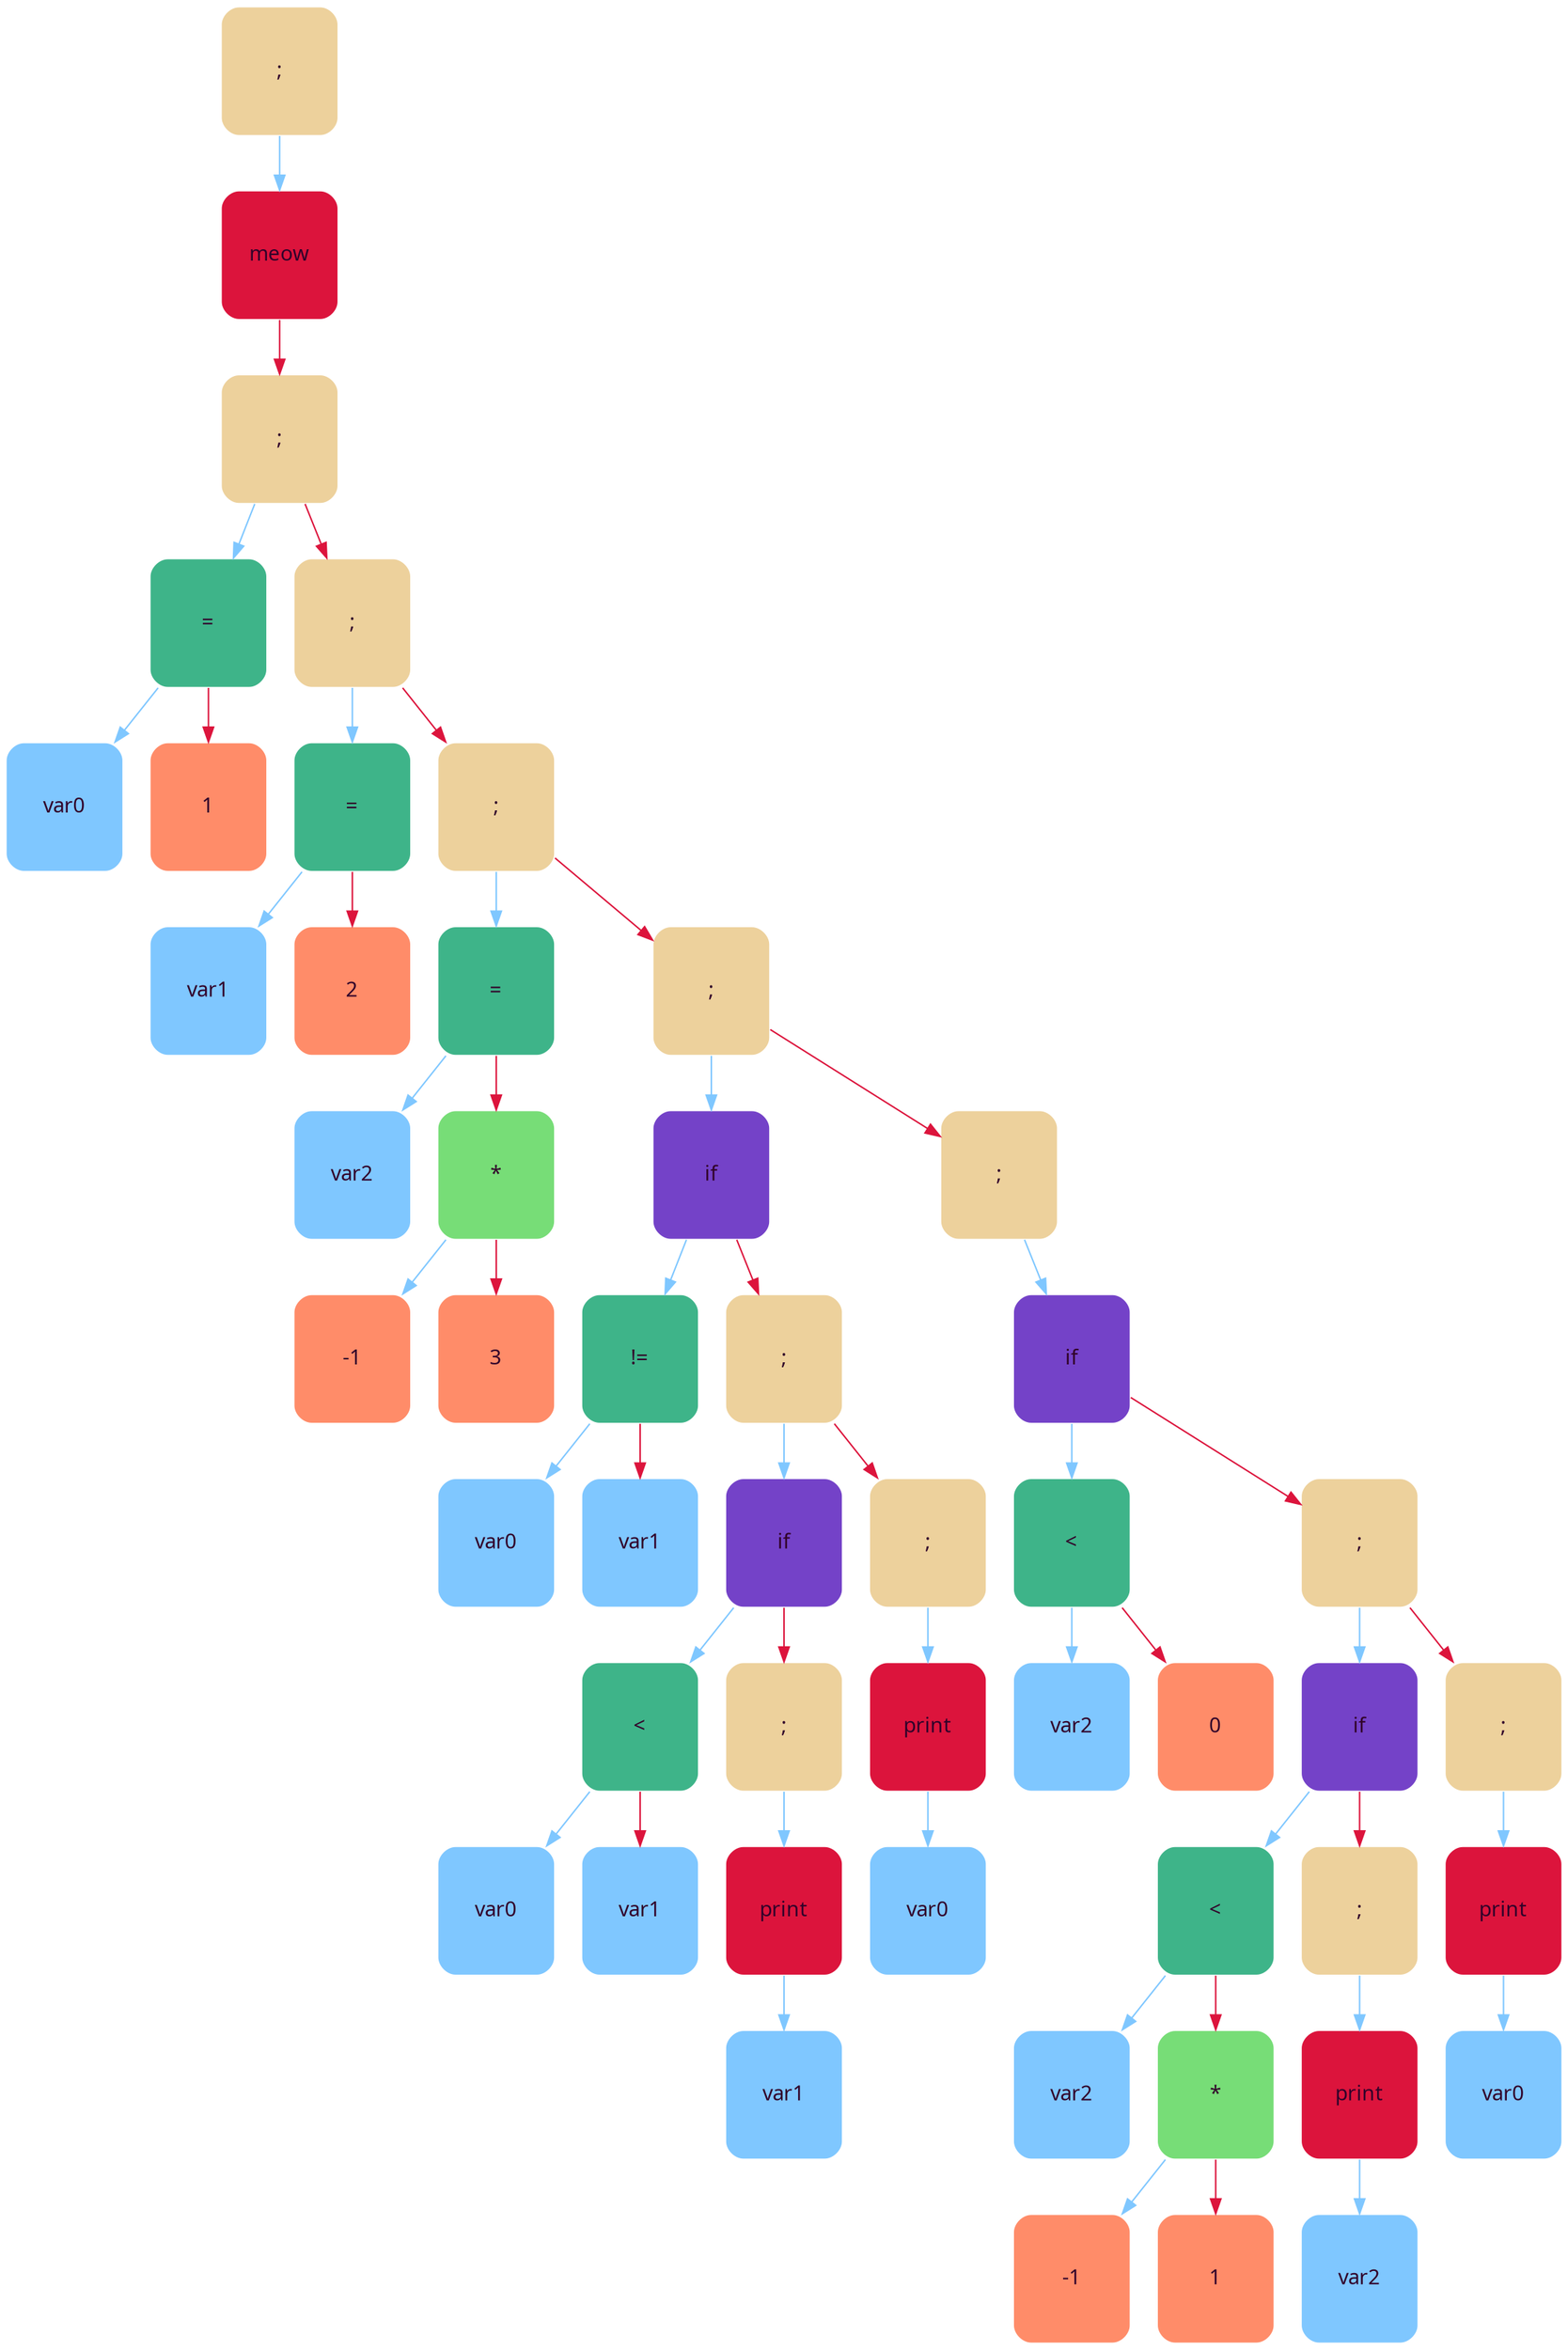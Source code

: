 digraph   
{
rankdir = ""
splines = "true"

node0x557fd217ace8 [shape = "Mrecord", width = 1.1, height = 1.21, fillcolor = "#EDD19C", style = "filled", fontcolor = "#31032A", fontname = "Calibri", color = "white", label = "{;}"]
node0x557fd217ace8 -> node0x557fd217ad58 [color = "#7FC7FF", style = "", constraint = true, fillcolor = "#7FC7FF",   fontcolor = "", fontname = "Calibri", label = ""];
node0x557fd217ad58 [shape = "Mrecord", width = 1.1, height = 1.21, fillcolor = "#DC143C", style = "filled", fontcolor = "#31032A", fontname = "Calibri", color = "white", label = "{meow}"]
node0x557fd217ad58 -> node0x557fd217adc8 [color = "#DC143C", style = "", constraint = true, fillcolor = "#DC143C",   fontcolor = "", fontname = "Calibri", label = ""];
node0x557fd217adc8 [shape = "Mrecord", width = 1.1, height = 1.21, fillcolor = "#EDD19C", style = "filled", fontcolor = "#31032A", fontname = "Calibri", color = "white", label = "{;}"]
node0x557fd217adc8 -> node0x557fd217ae38 [color = "#7FC7FF", style = "", constraint = true, fillcolor = "#7FC7FF",   fontcolor = "", fontname = "Calibri", label = ""];
node0x557fd217ae38 [shape = "Mrecord", width = 1.1, height = 1.21, fillcolor = "#3EB489", style = "filled", fontcolor = "#31032A", fontname = "Calibri", color = "white", label = "{=}"]
node0x557fd217ae38 -> node0x557fd217aea8 [color = "#7FC7FF", style = "", constraint = true, fillcolor = "#7FC7FF",   fontcolor = "", fontname = "Calibri", label = ""];
node0x557fd217aea8 [shape = "Mrecord", width = 1.1, height = 1.21, fillcolor = "#7FC7FF", style = "filled", fontcolor = "#31032A", fontname = "Calibri", color = "white", label = "{var0}"]
node0x557fd217ae38 -> node0x557fd217af18 [color = "#DC143C", style = "", constraint = true, fillcolor = "#DC143C",   fontcolor = "", fontname = "Calibri", label = ""];
node0x557fd217af18 [shape = "Mrecord", width = 1.1, height = 1.21, fillcolor = "#FF8C69", style = "filled", fontcolor = "#31032A", fontname = "Calibri", color = "white", label = "{1}"]
node0x557fd217adc8 -> node0x557fd217af88 [color = "#DC143C", style = "", constraint = true, fillcolor = "#DC143C",   fontcolor = "", fontname = "Calibri", label = ""];
node0x557fd217af88 [shape = "Mrecord", width = 1.1, height = 1.21, fillcolor = "#EDD19C", style = "filled", fontcolor = "#31032A", fontname = "Calibri", color = "white", label = "{;}"]
node0x557fd217af88 -> node0x557fd217aff8 [color = "#7FC7FF", style = "", constraint = true, fillcolor = "#7FC7FF",   fontcolor = "", fontname = "Calibri", label = ""];
node0x557fd217aff8 [shape = "Mrecord", width = 1.1, height = 1.21, fillcolor = "#3EB489", style = "filled", fontcolor = "#31032A", fontname = "Calibri", color = "white", label = "{=}"]
node0x557fd217aff8 -> node0x557fd217b068 [color = "#7FC7FF", style = "", constraint = true, fillcolor = "#7FC7FF",   fontcolor = "", fontname = "Calibri", label = ""];
node0x557fd217b068 [shape = "Mrecord", width = 1.1, height = 1.21, fillcolor = "#7FC7FF", style = "filled", fontcolor = "#31032A", fontname = "Calibri", color = "white", label = "{var1}"]
node0x557fd217aff8 -> node0x557fd217b0d8 [color = "#DC143C", style = "", constraint = true, fillcolor = "#DC143C",   fontcolor = "", fontname = "Calibri", label = ""];
node0x557fd217b0d8 [shape = "Mrecord", width = 1.1, height = 1.21, fillcolor = "#FF8C69", style = "filled", fontcolor = "#31032A", fontname = "Calibri", color = "white", label = "{2}"]
node0x557fd217af88 -> node0x557fd217b148 [color = "#DC143C", style = "", constraint = true, fillcolor = "#DC143C",   fontcolor = "", fontname = "Calibri", label = ""];
node0x557fd217b148 [shape = "Mrecord", width = 1.1, height = 1.21, fillcolor = "#EDD19C", style = "filled", fontcolor = "#31032A", fontname = "Calibri", color = "white", label = "{;}"]
node0x557fd217b148 -> node0x557fd217b1b8 [color = "#7FC7FF", style = "", constraint = true, fillcolor = "#7FC7FF",   fontcolor = "", fontname = "Calibri", label = ""];
node0x557fd217b1b8 [shape = "Mrecord", width = 1.1, height = 1.21, fillcolor = "#3EB489", style = "filled", fontcolor = "#31032A", fontname = "Calibri", color = "white", label = "{=}"]
node0x557fd217b1b8 -> node0x557fd217b228 [color = "#7FC7FF", style = "", constraint = true, fillcolor = "#7FC7FF",   fontcolor = "", fontname = "Calibri", label = ""];
node0x557fd217b228 [shape = "Mrecord", width = 1.1, height = 1.21, fillcolor = "#7FC7FF", style = "filled", fontcolor = "#31032A", fontname = "Calibri", color = "white", label = "{var2}"]
node0x557fd217b1b8 -> node0x557fd217b298 [color = "#DC143C", style = "", constraint = true, fillcolor = "#DC143C",   fontcolor = "", fontname = "Calibri", label = ""];
node0x557fd217b298 [shape = "Mrecord", width = 1.1, height = 1.21, fillcolor = "#77DD77", style = "filled", fontcolor = "#31032A", fontname = "Calibri", color = "white", label = "{*}"]
node0x557fd217b298 -> node0x557fd217b308 [color = "#7FC7FF", style = "", constraint = true, fillcolor = "#7FC7FF",   fontcolor = "", fontname = "Calibri", label = ""];
node0x557fd217b308 [shape = "Mrecord", width = 1.1, height = 1.21, fillcolor = "#FF8C69", style = "filled", fontcolor = "#31032A", fontname = "Calibri", color = "white", label = "{-1}"]
node0x557fd217b298 -> node0x557fd217b378 [color = "#DC143C", style = "", constraint = true, fillcolor = "#DC143C",   fontcolor = "", fontname = "Calibri", label = ""];
node0x557fd217b378 [shape = "Mrecord", width = 1.1, height = 1.21, fillcolor = "#FF8C69", style = "filled", fontcolor = "#31032A", fontname = "Calibri", color = "white", label = "{3}"]
node0x557fd217b148 -> node0x557fd217b3e8 [color = "#DC143C", style = "", constraint = true, fillcolor = "#DC143C",   fontcolor = "", fontname = "Calibri", label = ""];
node0x557fd217b3e8 [shape = "Mrecord", width = 1.1, height = 1.21, fillcolor = "#EDD19C", style = "filled", fontcolor = "#31032A", fontname = "Calibri", color = "white", label = "{;}"]
node0x557fd217b3e8 -> node0x557fd217b458 [color = "#7FC7FF", style = "", constraint = true, fillcolor = "#7FC7FF",   fontcolor = "", fontname = "Calibri", label = ""];
node0x557fd217b458 [shape = "Mrecord", width = 1.1, height = 1.21, fillcolor = "#7442C8", style = "filled", fontcolor = "#31032A", fontname = "Calibri", color = "white", label = "{if}"]
node0x557fd217b458 -> node0x557fd217b4c8 [color = "#7FC7FF", style = "", constraint = true, fillcolor = "#7FC7FF",   fontcolor = "", fontname = "Calibri", label = ""];
node0x557fd217b4c8 [shape = "Mrecord", width = 1.1, height = 1.21, fillcolor = "#3EB489", style = "filled", fontcolor = "#31032A", fontname = "Calibri", color = "white", label = "{!=}"]
node0x557fd217b4c8 -> node0x557fd217b538 [color = "#7FC7FF", style = "", constraint = true, fillcolor = "#7FC7FF",   fontcolor = "", fontname = "Calibri", label = ""];
node0x557fd217b538 [shape = "Mrecord", width = 1.1, height = 1.21, fillcolor = "#7FC7FF", style = "filled", fontcolor = "#31032A", fontname = "Calibri", color = "white", label = "{var0}"]
node0x557fd217b4c8 -> node0x557fd217b5a8 [color = "#DC143C", style = "", constraint = true, fillcolor = "#DC143C",   fontcolor = "", fontname = "Calibri", label = ""];
node0x557fd217b5a8 [shape = "Mrecord", width = 1.1, height = 1.21, fillcolor = "#7FC7FF", style = "filled", fontcolor = "#31032A", fontname = "Calibri", color = "white", label = "{var1}"]
node0x557fd217b458 -> node0x557fd217b618 [color = "#DC143C", style = "", constraint = true, fillcolor = "#DC143C",   fontcolor = "", fontname = "Calibri", label = ""];
node0x557fd217b618 [shape = "Mrecord", width = 1.1, height = 1.21, fillcolor = "#EDD19C", style = "filled", fontcolor = "#31032A", fontname = "Calibri", color = "white", label = "{;}"]
node0x557fd217b618 -> node0x557fd217b688 [color = "#7FC7FF", style = "", constraint = true, fillcolor = "#7FC7FF",   fontcolor = "", fontname = "Calibri", label = ""];
node0x557fd217b688 [shape = "Mrecord", width = 1.1, height = 1.21, fillcolor = "#7442C8", style = "filled", fontcolor = "#31032A", fontname = "Calibri", color = "white", label = "{if}"]
node0x557fd217b688 -> node0x557fd217b6f8 [color = "#7FC7FF", style = "", constraint = true, fillcolor = "#7FC7FF",   fontcolor = "", fontname = "Calibri", label = ""];
node0x557fd217b6f8 [shape = "Mrecord", width = 1.1, height = 1.21, fillcolor = "#3EB489", style = "filled", fontcolor = "#31032A", fontname = "Calibri", color = "white", label = "{\<}"]
node0x557fd217b6f8 -> node0x557fd217b768 [color = "#7FC7FF", style = "", constraint = true, fillcolor = "#7FC7FF",   fontcolor = "", fontname = "Calibri", label = ""];
node0x557fd217b768 [shape = "Mrecord", width = 1.1, height = 1.21, fillcolor = "#7FC7FF", style = "filled", fontcolor = "#31032A", fontname = "Calibri", color = "white", label = "{var0}"]
node0x557fd217b6f8 -> node0x557fd217b7d8 [color = "#DC143C", style = "", constraint = true, fillcolor = "#DC143C",   fontcolor = "", fontname = "Calibri", label = ""];
node0x557fd217b7d8 [shape = "Mrecord", width = 1.1, height = 1.21, fillcolor = "#7FC7FF", style = "filled", fontcolor = "#31032A", fontname = "Calibri", color = "white", label = "{var1}"]
node0x557fd217b688 -> node0x557fd217b848 [color = "#DC143C", style = "", constraint = true, fillcolor = "#DC143C",   fontcolor = "", fontname = "Calibri", label = ""];
node0x557fd217b848 [shape = "Mrecord", width = 1.1, height = 1.21, fillcolor = "#EDD19C", style = "filled", fontcolor = "#31032A", fontname = "Calibri", color = "white", label = "{;}"]
node0x557fd217b848 -> node0x557fd217b8b8 [color = "#7FC7FF", style = "", constraint = true, fillcolor = "#7FC7FF",   fontcolor = "", fontname = "Calibri", label = ""];
node0x557fd217b8b8 [shape = "Mrecord", width = 1.1, height = 1.21, fillcolor = "#DC143C", style = "filled", fontcolor = "#31032A", fontname = "Calibri", color = "white", label = "{print}"]
node0x557fd217b8b8 -> node0x557fd217b928 [color = "#7FC7FF", style = "", constraint = true, fillcolor = "#7FC7FF",   fontcolor = "", fontname = "Calibri", label = ""];
node0x557fd217b928 [shape = "Mrecord", width = 1.1, height = 1.21, fillcolor = "#7FC7FF", style = "filled", fontcolor = "#31032A", fontname = "Calibri", color = "white", label = "{var1}"]
node0x557fd217b618 -> node0x557fd217b998 [color = "#DC143C", style = "", constraint = true, fillcolor = "#DC143C",   fontcolor = "", fontname = "Calibri", label = ""];
node0x557fd217b998 [shape = "Mrecord", width = 1.1, height = 1.21, fillcolor = "#EDD19C", style = "filled", fontcolor = "#31032A", fontname = "Calibri", color = "white", label = "{;}"]
node0x557fd217b998 -> node0x557fd217ba08 [color = "#7FC7FF", style = "", constraint = true, fillcolor = "#7FC7FF",   fontcolor = "", fontname = "Calibri", label = ""];
node0x557fd217ba08 [shape = "Mrecord", width = 1.1, height = 1.21, fillcolor = "#DC143C", style = "filled", fontcolor = "#31032A", fontname = "Calibri", color = "white", label = "{print}"]
node0x557fd217ba08 -> node0x557fd217ba78 [color = "#7FC7FF", style = "", constraint = true, fillcolor = "#7FC7FF",   fontcolor = "", fontname = "Calibri", label = ""];
node0x557fd217ba78 [shape = "Mrecord", width = 1.1, height = 1.21, fillcolor = "#7FC7FF", style = "filled", fontcolor = "#31032A", fontname = "Calibri", color = "white", label = "{var0}"]
node0x557fd217b3e8 -> node0x557fd217bae8 [color = "#DC143C", style = "", constraint = true, fillcolor = "#DC143C",   fontcolor = "", fontname = "Calibri", label = ""];
node0x557fd217bae8 [shape = "Mrecord", width = 1.1, height = 1.21, fillcolor = "#EDD19C", style = "filled", fontcolor = "#31032A", fontname = "Calibri", color = "white", label = "{;}"]
node0x557fd217bae8 -> node0x557fd217bb58 [color = "#7FC7FF", style = "", constraint = true, fillcolor = "#7FC7FF",   fontcolor = "", fontname = "Calibri", label = ""];
node0x557fd217bb58 [shape = "Mrecord", width = 1.1, height = 1.21, fillcolor = "#7442C8", style = "filled", fontcolor = "#31032A", fontname = "Calibri", color = "white", label = "{if}"]
node0x557fd217bb58 -> node0x557fd217bbc8 [color = "#7FC7FF", style = "", constraint = true, fillcolor = "#7FC7FF",   fontcolor = "", fontname = "Calibri", label = ""];
node0x557fd217bbc8 [shape = "Mrecord", width = 1.1, height = 1.21, fillcolor = "#3EB489", style = "filled", fontcolor = "#31032A", fontname = "Calibri", color = "white", label = "{\<}"]
node0x557fd217bbc8 -> node0x557fd217bc38 [color = "#7FC7FF", style = "", constraint = true, fillcolor = "#7FC7FF",   fontcolor = "", fontname = "Calibri", label = ""];
node0x557fd217bc38 [shape = "Mrecord", width = 1.1, height = 1.21, fillcolor = "#7FC7FF", style = "filled", fontcolor = "#31032A", fontname = "Calibri", color = "white", label = "{var2}"]
node0x557fd217bbc8 -> node0x557fd217bca8 [color = "#DC143C", style = "", constraint = true, fillcolor = "#DC143C",   fontcolor = "", fontname = "Calibri", label = ""];
node0x557fd217bca8 [shape = "Mrecord", width = 1.1, height = 1.21, fillcolor = "#FF8C69", style = "filled", fontcolor = "#31032A", fontname = "Calibri", color = "white", label = "{0}"]
node0x557fd217bb58 -> node0x557fd217bd18 [color = "#DC143C", style = "", constraint = true, fillcolor = "#DC143C",   fontcolor = "", fontname = "Calibri", label = ""];
node0x557fd217bd18 [shape = "Mrecord", width = 1.1, height = 1.21, fillcolor = "#EDD19C", style = "filled", fontcolor = "#31032A", fontname = "Calibri", color = "white", label = "{;}"]
node0x557fd217bd18 -> node0x557fd217bd88 [color = "#7FC7FF", style = "", constraint = true, fillcolor = "#7FC7FF",   fontcolor = "", fontname = "Calibri", label = ""];
node0x557fd217bd88 [shape = "Mrecord", width = 1.1, height = 1.21, fillcolor = "#7442C8", style = "filled", fontcolor = "#31032A", fontname = "Calibri", color = "white", label = "{if}"]
node0x557fd217bd88 -> node0x557fd217bdf8 [color = "#7FC7FF", style = "", constraint = true, fillcolor = "#7FC7FF",   fontcolor = "", fontname = "Calibri", label = ""];
node0x557fd217bdf8 [shape = "Mrecord", width = 1.1, height = 1.21, fillcolor = "#3EB489", style = "filled", fontcolor = "#31032A", fontname = "Calibri", color = "white", label = "{\<}"]
node0x557fd217bdf8 -> node0x557fd217be68 [color = "#7FC7FF", style = "", constraint = true, fillcolor = "#7FC7FF",   fontcolor = "", fontname = "Calibri", label = ""];
node0x557fd217be68 [shape = "Mrecord", width = 1.1, height = 1.21, fillcolor = "#7FC7FF", style = "filled", fontcolor = "#31032A", fontname = "Calibri", color = "white", label = "{var2}"]
node0x557fd217bdf8 -> node0x557fd217bed8 [color = "#DC143C", style = "", constraint = true, fillcolor = "#DC143C",   fontcolor = "", fontname = "Calibri", label = ""];
node0x557fd217bed8 [shape = "Mrecord", width = 1.1, height = 1.21, fillcolor = "#77DD77", style = "filled", fontcolor = "#31032A", fontname = "Calibri", color = "white", label = "{*}"]
node0x557fd217bed8 -> node0x557fd217bf48 [color = "#7FC7FF", style = "", constraint = true, fillcolor = "#7FC7FF",   fontcolor = "", fontname = "Calibri", label = ""];
node0x557fd217bf48 [shape = "Mrecord", width = 1.1, height = 1.21, fillcolor = "#FF8C69", style = "filled", fontcolor = "#31032A", fontname = "Calibri", color = "white", label = "{-1}"]
node0x557fd217bed8 -> node0x557fd217bfb8 [color = "#DC143C", style = "", constraint = true, fillcolor = "#DC143C",   fontcolor = "", fontname = "Calibri", label = ""];
node0x557fd217bfb8 [shape = "Mrecord", width = 1.1, height = 1.21, fillcolor = "#FF8C69", style = "filled", fontcolor = "#31032A", fontname = "Calibri", color = "white", label = "{1}"]
node0x557fd217bd88 -> node0x557fd217c028 [color = "#DC143C", style = "", constraint = true, fillcolor = "#DC143C",   fontcolor = "", fontname = "Calibri", label = ""];
node0x557fd217c028 [shape = "Mrecord", width = 1.1, height = 1.21, fillcolor = "#EDD19C", style = "filled", fontcolor = "#31032A", fontname = "Calibri", color = "white", label = "{;}"]
node0x557fd217c028 -> node0x557fd217c098 [color = "#7FC7FF", style = "", constraint = true, fillcolor = "#7FC7FF",   fontcolor = "", fontname = "Calibri", label = ""];
node0x557fd217c098 [shape = "Mrecord", width = 1.1, height = 1.21, fillcolor = "#DC143C", style = "filled", fontcolor = "#31032A", fontname = "Calibri", color = "white", label = "{print}"]
node0x557fd217c098 -> node0x557fd217c108 [color = "#7FC7FF", style = "", constraint = true, fillcolor = "#7FC7FF",   fontcolor = "", fontname = "Calibri", label = ""];
node0x557fd217c108 [shape = "Mrecord", width = 1.1, height = 1.21, fillcolor = "#7FC7FF", style = "filled", fontcolor = "#31032A", fontname = "Calibri", color = "white", label = "{var2}"]
node0x557fd217bd18 -> node0x557fd217c178 [color = "#DC143C", style = "", constraint = true, fillcolor = "#DC143C",   fontcolor = "", fontname = "Calibri", label = ""];
node0x557fd217c178 [shape = "Mrecord", width = 1.1, height = 1.21, fillcolor = "#EDD19C", style = "filled", fontcolor = "#31032A", fontname = "Calibri", color = "white", label = "{;}"]
node0x557fd217c178 -> node0x557fd217c1e8 [color = "#7FC7FF", style = "", constraint = true, fillcolor = "#7FC7FF",   fontcolor = "", fontname = "Calibri", label = ""];
node0x557fd217c1e8 [shape = "Mrecord", width = 1.1, height = 1.21, fillcolor = "#DC143C", style = "filled", fontcolor = "#31032A", fontname = "Calibri", color = "white", label = "{print}"]
node0x557fd217c1e8 -> node0x557fd217c258 [color = "#7FC7FF", style = "", constraint = true, fillcolor = "#7FC7FF",   fontcolor = "", fontname = "Calibri", label = ""];
node0x557fd217c258 [shape = "Mrecord", width = 1.1, height = 1.21, fillcolor = "#7FC7FF", style = "filled", fontcolor = "#31032A", fontname = "Calibri", color = "white", label = "{var0}"]
}
